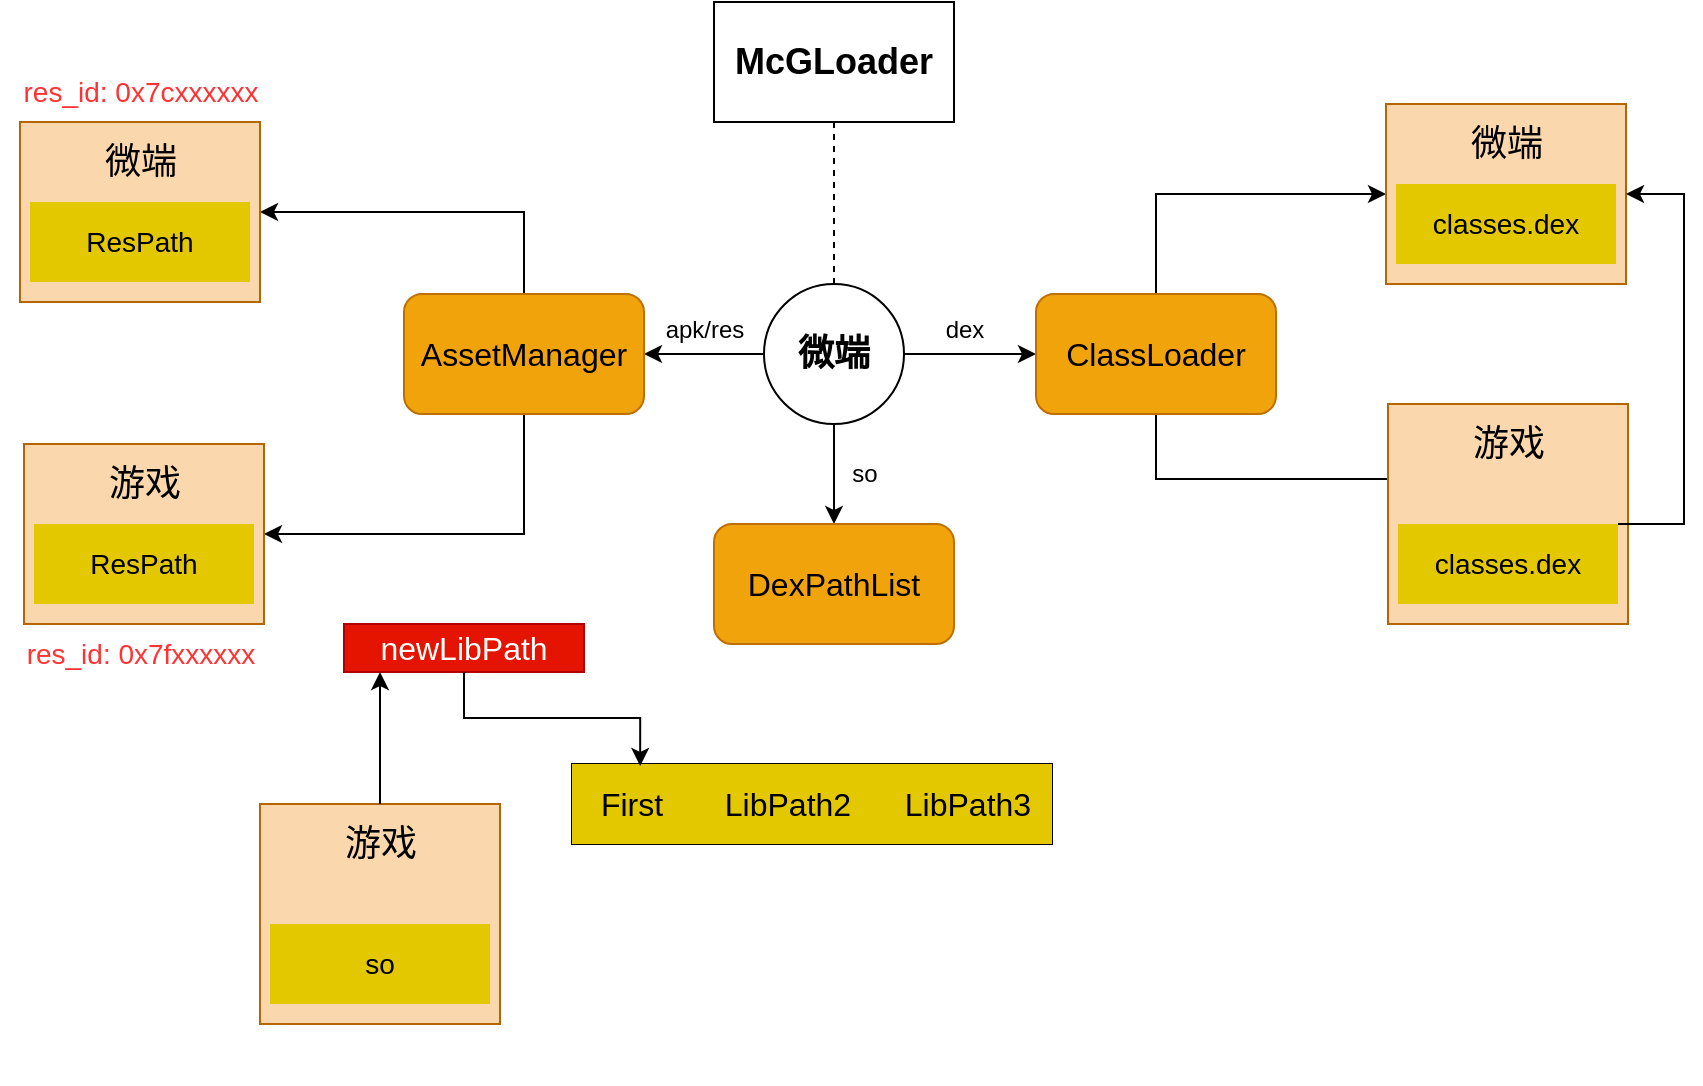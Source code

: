 <mxfile version="26.0.14">
  <diagram name="第 1 页" id="PBiSvj02ZwGFLbJFOlg2">
    <mxGraphModel dx="1242" dy="785" grid="1" gridSize="10" guides="1" tooltips="1" connect="1" arrows="1" fold="1" page="1" pageScale="1" pageWidth="827" pageHeight="1169" math="0" shadow="0">
      <root>
        <mxCell id="0" />
        <mxCell id="1" parent="0" />
        <mxCell id="-dpQ9DcZk-ZlWBwGZ1cP-35" style="edgeStyle=orthogonalEdgeStyle;rounded=0;orthogonalLoop=1;jettySize=auto;html=1;" parent="1" source="-dpQ9DcZk-ZlWBwGZ1cP-1" target="-dpQ9DcZk-ZlWBwGZ1cP-2" edge="1">
          <mxGeometry relative="1" as="geometry" />
        </mxCell>
        <mxCell id="-dpQ9DcZk-ZlWBwGZ1cP-36" style="edgeStyle=orthogonalEdgeStyle;rounded=0;orthogonalLoop=1;jettySize=auto;html=1;" parent="1" source="-dpQ9DcZk-ZlWBwGZ1cP-1" target="-dpQ9DcZk-ZlWBwGZ1cP-3" edge="1">
          <mxGeometry relative="1" as="geometry" />
        </mxCell>
        <mxCell id="-dpQ9DcZk-ZlWBwGZ1cP-41" style="edgeStyle=orthogonalEdgeStyle;rounded=0;orthogonalLoop=1;jettySize=auto;html=1;" parent="1" source="-dpQ9DcZk-ZlWBwGZ1cP-1" target="-dpQ9DcZk-ZlWBwGZ1cP-40" edge="1">
          <mxGeometry relative="1" as="geometry" />
        </mxCell>
        <mxCell id="-dpQ9DcZk-ZlWBwGZ1cP-1" value="&lt;span style=&quot;font-size: 18px;&quot;&gt;&lt;b&gt;微端&lt;/b&gt;&lt;/span&gt;" style="ellipse;whiteSpace=wrap;html=1;aspect=fixed;" parent="1" vertex="1">
          <mxGeometry x="390" y="360" width="70" height="70" as="geometry" />
        </mxCell>
        <mxCell id="-dpQ9DcZk-ZlWBwGZ1cP-60" style="edgeStyle=orthogonalEdgeStyle;rounded=0;orthogonalLoop=1;jettySize=auto;html=1;entryX=1;entryY=0.5;entryDx=0;entryDy=0;exitX=0.5;exitY=0;exitDx=0;exitDy=0;" parent="1" source="-dpQ9DcZk-ZlWBwGZ1cP-2" target="-dpQ9DcZk-ZlWBwGZ1cP-17" edge="1">
          <mxGeometry relative="1" as="geometry" />
        </mxCell>
        <mxCell id="-dpQ9DcZk-ZlWBwGZ1cP-61" style="edgeStyle=orthogonalEdgeStyle;rounded=0;orthogonalLoop=1;jettySize=auto;html=1;entryX=1;entryY=0.5;entryDx=0;entryDy=0;exitX=0.5;exitY=1;exitDx=0;exitDy=0;" parent="1" source="-dpQ9DcZk-ZlWBwGZ1cP-2" target="-dpQ9DcZk-ZlWBwGZ1cP-21" edge="1">
          <mxGeometry relative="1" as="geometry" />
        </mxCell>
        <mxCell id="-dpQ9DcZk-ZlWBwGZ1cP-2" value="&lt;font style=&quot;font-size: 16px;&quot;&gt;AssetManager&lt;/font&gt;" style="rounded=1;whiteSpace=wrap;html=1;fillColor=#f0a30a;strokeColor=#BD7000;fontColor=#000000;" parent="1" vertex="1">
          <mxGeometry x="210" y="365" width="120" height="60" as="geometry" />
        </mxCell>
        <mxCell id="-dpQ9DcZk-ZlWBwGZ1cP-67" style="edgeStyle=orthogonalEdgeStyle;rounded=0;orthogonalLoop=1;jettySize=auto;html=1;entryX=0;entryY=0.5;entryDx=0;entryDy=0;exitX=0.5;exitY=0;exitDx=0;exitDy=0;" parent="1" source="-dpQ9DcZk-ZlWBwGZ1cP-3" target="-dpQ9DcZk-ZlWBwGZ1cP-6" edge="1">
          <mxGeometry relative="1" as="geometry" />
        </mxCell>
        <mxCell id="-dpQ9DcZk-ZlWBwGZ1cP-68" style="edgeStyle=orthogonalEdgeStyle;rounded=0;orthogonalLoop=1;jettySize=auto;html=1;entryX=0;entryY=0.75;entryDx=0;entryDy=0;exitX=0.5;exitY=1;exitDx=0;exitDy=0;" parent="1" source="-dpQ9DcZk-ZlWBwGZ1cP-3" edge="1">
          <mxGeometry relative="1" as="geometry">
            <mxPoint x="707" y="490" as="targetPoint" />
          </mxGeometry>
        </mxCell>
        <mxCell id="-dpQ9DcZk-ZlWBwGZ1cP-3" value="&lt;span style=&quot;font-size: 16px;&quot;&gt;ClassLoader&lt;/span&gt;" style="rounded=1;whiteSpace=wrap;html=1;fillColor=#f0a30a;strokeColor=#BD7000;fontColor=#000000;" parent="1" vertex="1">
          <mxGeometry x="526" y="365" width="120" height="60" as="geometry" />
        </mxCell>
        <mxCell id="-dpQ9DcZk-ZlWBwGZ1cP-8" value="" style="group" parent="1" vertex="1" connectable="0">
          <mxGeometry x="701" y="270" width="120" height="90" as="geometry" />
        </mxCell>
        <mxCell id="-dpQ9DcZk-ZlWBwGZ1cP-6" value="" style="rounded=0;whiteSpace=wrap;html=1;fillColor=#fad7ac;strokeColor=#b46504;" parent="-dpQ9DcZk-ZlWBwGZ1cP-8" vertex="1">
          <mxGeometry width="120" height="90" as="geometry" />
        </mxCell>
        <mxCell id="-dpQ9DcZk-ZlWBwGZ1cP-4" value="&lt;font style=&quot;font-size: 14px;&quot;&gt;classes.dex&lt;/font&gt;" style="rounded=0;whiteSpace=wrap;html=1;fillColor=#e3c800;fontColor=#000000;strokeColor=none;" parent="-dpQ9DcZk-ZlWBwGZ1cP-8" vertex="1">
          <mxGeometry x="5" y="40" width="110" height="40" as="geometry" />
        </mxCell>
        <mxCell id="-dpQ9DcZk-ZlWBwGZ1cP-7" value="&lt;font style=&quot;font-size: 18px;&quot;&gt;微端&lt;/font&gt;" style="text;html=1;align=center;verticalAlign=middle;resizable=0;points=[];autosize=1;strokeColor=none;fillColor=none;" parent="-dpQ9DcZk-ZlWBwGZ1cP-8" vertex="1">
          <mxGeometry x="30" width="60" height="40" as="geometry" />
        </mxCell>
        <mxCell id="-dpQ9DcZk-ZlWBwGZ1cP-15" value="" style="group" parent="1" vertex="1" connectable="0">
          <mxGeometry x="702" y="420" width="120" height="140" as="geometry" />
        </mxCell>
        <mxCell id="-dpQ9DcZk-ZlWBwGZ1cP-10" value="" style="rounded=0;whiteSpace=wrap;html=1;fillColor=#fad7ac;strokeColor=#b46504;container=0;" parent="-dpQ9DcZk-ZlWBwGZ1cP-15" vertex="1">
          <mxGeometry width="120" height="110" as="geometry" />
        </mxCell>
        <mxCell id="-dpQ9DcZk-ZlWBwGZ1cP-12" value="&lt;span style=&quot;font-size: 18px;&quot;&gt;游戏&lt;/span&gt;" style="text;html=1;align=center;verticalAlign=middle;resizable=0;points=[];autosize=1;strokeColor=none;fillColor=none;container=0;" parent="-dpQ9DcZk-ZlWBwGZ1cP-15" vertex="1">
          <mxGeometry x="30" width="60" height="40" as="geometry" />
        </mxCell>
        <mxCell id="P3hpPFlZgY3cbZgGFmEt-1" value="&lt;font style=&quot;font-size: 14px;&quot;&gt;classes.dex&lt;/font&gt;" style="rounded=0;whiteSpace=wrap;html=1;fillColor=#e3c800;fontColor=#000000;strokeColor=none;" vertex="1" parent="-dpQ9DcZk-ZlWBwGZ1cP-15">
          <mxGeometry x="5" y="60" width="110" height="40" as="geometry" />
        </mxCell>
        <mxCell id="-dpQ9DcZk-ZlWBwGZ1cP-16" value="" style="group" parent="1" vertex="1" connectable="0">
          <mxGeometry x="18" y="279" width="120" height="90" as="geometry" />
        </mxCell>
        <mxCell id="-dpQ9DcZk-ZlWBwGZ1cP-17" value="" style="rounded=0;whiteSpace=wrap;html=1;fillColor=#fad7ac;strokeColor=#b46504;" parent="-dpQ9DcZk-ZlWBwGZ1cP-16" vertex="1">
          <mxGeometry width="120" height="90" as="geometry" />
        </mxCell>
        <mxCell id="-dpQ9DcZk-ZlWBwGZ1cP-18" value="&lt;span style=&quot;font-size: 14px;&quot;&gt;ResPath&lt;/span&gt;" style="rounded=0;whiteSpace=wrap;html=1;fillColor=#e3c800;fontColor=#000000;strokeColor=none;" parent="-dpQ9DcZk-ZlWBwGZ1cP-16" vertex="1">
          <mxGeometry x="5" y="40" width="110" height="40" as="geometry" />
        </mxCell>
        <mxCell id="-dpQ9DcZk-ZlWBwGZ1cP-19" value="&lt;span style=&quot;font-size: 18px;&quot;&gt;微端&lt;/span&gt;" style="text;html=1;align=center;verticalAlign=middle;resizable=0;points=[];autosize=1;strokeColor=none;fillColor=none;" parent="-dpQ9DcZk-ZlWBwGZ1cP-16" vertex="1">
          <mxGeometry x="30" width="60" height="40" as="geometry" />
        </mxCell>
        <mxCell id="-dpQ9DcZk-ZlWBwGZ1cP-20" value="" style="group" parent="1" vertex="1" connectable="0">
          <mxGeometry x="20" y="440" width="120" height="90" as="geometry" />
        </mxCell>
        <mxCell id="-dpQ9DcZk-ZlWBwGZ1cP-21" value="" style="rounded=0;whiteSpace=wrap;html=1;fillColor=#fad7ac;strokeColor=#b46504;" parent="-dpQ9DcZk-ZlWBwGZ1cP-20" vertex="1">
          <mxGeometry width="120" height="90" as="geometry" />
        </mxCell>
        <mxCell id="-dpQ9DcZk-ZlWBwGZ1cP-22" value="&lt;span style=&quot;font-size: 14px;&quot;&gt;ResPath&lt;/span&gt;" style="rounded=0;whiteSpace=wrap;html=1;fillColor=#e3c800;fontColor=#000000;strokeColor=none;" parent="-dpQ9DcZk-ZlWBwGZ1cP-20" vertex="1">
          <mxGeometry x="5" y="40" width="110" height="40" as="geometry" />
        </mxCell>
        <mxCell id="-dpQ9DcZk-ZlWBwGZ1cP-23" value="&lt;span style=&quot;font-size: 18px;&quot;&gt;游戏&lt;/span&gt;" style="text;html=1;align=center;verticalAlign=middle;resizable=0;points=[];autosize=1;strokeColor=none;fillColor=none;" parent="-dpQ9DcZk-ZlWBwGZ1cP-20" vertex="1">
          <mxGeometry x="30" width="60" height="40" as="geometry" />
        </mxCell>
        <mxCell id="-dpQ9DcZk-ZlWBwGZ1cP-38" value="apk/res" style="text;html=1;align=center;verticalAlign=middle;resizable=0;points=[];autosize=1;strokeColor=none;fillColor=none;" parent="1" vertex="1">
          <mxGeometry x="330" y="368" width="60" height="30" as="geometry" />
        </mxCell>
        <mxCell id="-dpQ9DcZk-ZlWBwGZ1cP-39" value="dex" style="text;html=1;align=center;verticalAlign=middle;resizable=0;points=[];autosize=1;strokeColor=none;fillColor=none;" parent="1" vertex="1">
          <mxGeometry x="470" y="368" width="40" height="30" as="geometry" />
        </mxCell>
        <mxCell id="-dpQ9DcZk-ZlWBwGZ1cP-40" value="&lt;span style=&quot;font-size: 16px;&quot;&gt;DexPathList&lt;/span&gt;" style="rounded=1;whiteSpace=wrap;html=1;fillColor=#f0a30a;strokeColor=#BD7000;fontColor=#000000;" parent="1" vertex="1">
          <mxGeometry x="365" y="480" width="120" height="60" as="geometry" />
        </mxCell>
        <mxCell id="-dpQ9DcZk-ZlWBwGZ1cP-42" value="so" style="text;html=1;align=center;verticalAlign=middle;resizable=0;points=[];autosize=1;strokeColor=none;fillColor=none;" parent="1" vertex="1">
          <mxGeometry x="420" y="440" width="40" height="30" as="geometry" />
        </mxCell>
        <mxCell id="-dpQ9DcZk-ZlWBwGZ1cP-43" value="" style="shape=table;startSize=0;container=1;collapsible=0;childLayout=tableLayout;fontSize=16;" parent="1" vertex="1">
          <mxGeometry x="294" y="600" width="240" height="40" as="geometry" />
        </mxCell>
        <mxCell id="-dpQ9DcZk-ZlWBwGZ1cP-44" value="" style="shape=tableRow;horizontal=0;startSize=0;swimlaneHead=0;swimlaneBody=0;strokeColor=inherit;top=0;left=0;bottom=0;right=0;collapsible=0;dropTarget=0;fillColor=none;points=[[0,0.5],[1,0.5]];portConstraint=eastwest;fontSize=16;" parent="-dpQ9DcZk-ZlWBwGZ1cP-43" vertex="1">
          <mxGeometry width="240" height="40" as="geometry" />
        </mxCell>
        <mxCell id="-dpQ9DcZk-ZlWBwGZ1cP-45" value="First" style="shape=partialRectangle;html=1;whiteSpace=wrap;connectable=0;strokeColor=#B09500;overflow=hidden;fillColor=#e3c800;top=0;left=0;bottom=0;right=0;pointerEvents=1;fontSize=16;fontColor=#000000;" parent="-dpQ9DcZk-ZlWBwGZ1cP-44" vertex="1">
          <mxGeometry width="60" height="40" as="geometry">
            <mxRectangle width="60" height="40" as="alternateBounds" />
          </mxGeometry>
        </mxCell>
        <mxCell id="-dpQ9DcZk-ZlWBwGZ1cP-46" value="LibPath2" style="shape=partialRectangle;html=1;whiteSpace=wrap;connectable=0;strokeColor=#B09500;overflow=hidden;fillColor=#e3c800;top=0;left=0;bottom=0;right=0;pointerEvents=1;fontSize=16;fontColor=#000000;" parent="-dpQ9DcZk-ZlWBwGZ1cP-44" vertex="1">
          <mxGeometry x="60" width="96" height="40" as="geometry">
            <mxRectangle width="96" height="40" as="alternateBounds" />
          </mxGeometry>
        </mxCell>
        <mxCell id="-dpQ9DcZk-ZlWBwGZ1cP-47" value="LibPath3" style="shape=partialRectangle;html=1;whiteSpace=wrap;connectable=0;strokeColor=#B09500;overflow=hidden;fillColor=#e3c800;top=0;left=0;bottom=0;right=0;pointerEvents=1;fontSize=16;fontColor=#000000;" parent="-dpQ9DcZk-ZlWBwGZ1cP-44" vertex="1">
          <mxGeometry x="156" width="84" height="40" as="geometry">
            <mxRectangle width="84" height="40" as="alternateBounds" />
          </mxGeometry>
        </mxCell>
        <mxCell id="-dpQ9DcZk-ZlWBwGZ1cP-56" value="&lt;font style=&quot;font-size: 16px;&quot;&gt;newLibPath&lt;/font&gt;" style="rounded=0;whiteSpace=wrap;html=1;fillColor=#e51400;fontColor=#ffffff;strokeColor=#B20000;" parent="1" vertex="1">
          <mxGeometry x="180" y="530" width="120" height="24" as="geometry" />
        </mxCell>
        <mxCell id="-dpQ9DcZk-ZlWBwGZ1cP-58" style="edgeStyle=orthogonalEdgeStyle;rounded=0;orthogonalLoop=1;jettySize=auto;html=1;entryX=0.142;entryY=0.025;entryDx=0;entryDy=0;entryPerimeter=0;" parent="1" source="-dpQ9DcZk-ZlWBwGZ1cP-56" target="-dpQ9DcZk-ZlWBwGZ1cP-44" edge="1">
          <mxGeometry relative="1" as="geometry" />
        </mxCell>
        <mxCell id="-dpQ9DcZk-ZlWBwGZ1cP-74" style="edgeStyle=orthogonalEdgeStyle;rounded=0;orthogonalLoop=1;jettySize=auto;html=1;endArrow=none;startFill=0;dashed=1;" parent="1" source="-dpQ9DcZk-ZlWBwGZ1cP-73" target="-dpQ9DcZk-ZlWBwGZ1cP-1" edge="1">
          <mxGeometry relative="1" as="geometry" />
        </mxCell>
        <mxCell id="-dpQ9DcZk-ZlWBwGZ1cP-73" value="&lt;font style=&quot;font-size: 18px;&quot;&gt;&lt;b&gt;McGLoader&lt;/b&gt;&lt;/font&gt;" style="rounded=0;whiteSpace=wrap;html=1;" parent="1" vertex="1">
          <mxGeometry x="365" y="219" width="120" height="60" as="geometry" />
        </mxCell>
        <mxCell id="-dpQ9DcZk-ZlWBwGZ1cP-75" style="edgeStyle=orthogonalEdgeStyle;rounded=0;orthogonalLoop=1;jettySize=auto;html=1;entryX=1;entryY=0.5;entryDx=0;entryDy=0;" parent="1" target="-dpQ9DcZk-ZlWBwGZ1cP-6" edge="1">
          <mxGeometry relative="1" as="geometry">
            <Array as="points">
              <mxPoint x="850" y="480" />
              <mxPoint x="850" y="315" />
            </Array>
            <mxPoint x="817" y="480" as="sourcePoint" />
          </mxGeometry>
        </mxCell>
        <mxCell id="-dpQ9DcZk-ZlWBwGZ1cP-76" value="&lt;font style=&quot;font-size: 14px; color: rgb(255, 51, 51);&quot;&gt;res_id: 0x7cxxxxxx&lt;/font&gt;" style="text;html=1;align=center;verticalAlign=middle;resizable=0;points=[];autosize=1;strokeColor=none;fillColor=none;" parent="1" vertex="1">
          <mxGeometry x="8" y="249" width="140" height="30" as="geometry" />
        </mxCell>
        <mxCell id="-dpQ9DcZk-ZlWBwGZ1cP-77" value="&lt;font style=&quot;font-size: 14px; color: rgb(255, 51, 51);&quot;&gt;res_id: 0x7fxxxxxx&lt;/font&gt;" style="text;html=1;align=center;verticalAlign=middle;resizable=0;points=[];autosize=1;strokeColor=none;fillColor=none;" parent="1" vertex="1">
          <mxGeometry x="8" y="530" width="140" height="30" as="geometry" />
        </mxCell>
        <mxCell id="P3hpPFlZgY3cbZgGFmEt-4" value="" style="group" vertex="1" connectable="0" parent="1">
          <mxGeometry x="138" y="620" width="120" height="140" as="geometry" />
        </mxCell>
        <mxCell id="P3hpPFlZgY3cbZgGFmEt-5" value="" style="rounded=0;whiteSpace=wrap;html=1;fillColor=#fad7ac;strokeColor=#b46504;container=0;" vertex="1" parent="P3hpPFlZgY3cbZgGFmEt-4">
          <mxGeometry width="120" height="110" as="geometry" />
        </mxCell>
        <mxCell id="P3hpPFlZgY3cbZgGFmEt-6" value="&lt;span style=&quot;font-size: 18px;&quot;&gt;游戏&lt;/span&gt;" style="text;html=1;align=center;verticalAlign=middle;resizable=0;points=[];autosize=1;strokeColor=none;fillColor=none;container=0;" vertex="1" parent="P3hpPFlZgY3cbZgGFmEt-4">
          <mxGeometry x="30" width="60" height="40" as="geometry" />
        </mxCell>
        <mxCell id="P3hpPFlZgY3cbZgGFmEt-7" value="&lt;span style=&quot;font-size: 14px;&quot;&gt;so&lt;/span&gt;" style="rounded=0;whiteSpace=wrap;html=1;fillColor=#e3c800;fontColor=#000000;strokeColor=none;" vertex="1" parent="P3hpPFlZgY3cbZgGFmEt-4">
          <mxGeometry x="5" y="60" width="110" height="40" as="geometry" />
        </mxCell>
        <mxCell id="P3hpPFlZgY3cbZgGFmEt-9" style="edgeStyle=orthogonalEdgeStyle;rounded=0;orthogonalLoop=1;jettySize=auto;html=1;entryX=0.15;entryY=1;entryDx=0;entryDy=0;entryPerimeter=0;" edge="1" parent="1" source="P3hpPFlZgY3cbZgGFmEt-6" target="-dpQ9DcZk-ZlWBwGZ1cP-56">
          <mxGeometry relative="1" as="geometry" />
        </mxCell>
      </root>
    </mxGraphModel>
  </diagram>
</mxfile>
